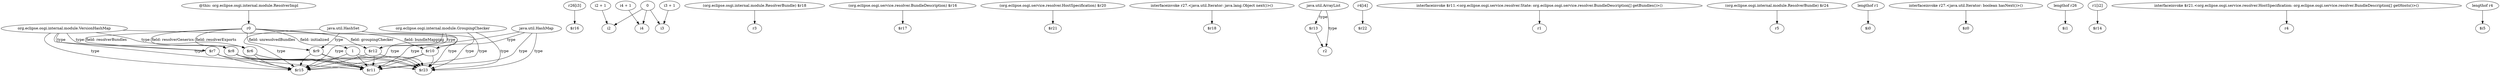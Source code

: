 digraph g {
0[label="org.eclipse.osgi.internal.module.GroupingChecker"]
1[label="$r12"]
0->1[label="type"]
2[label="r0"]
3[label="$r8"]
2->3[label="field: resolverGenerics"]
4[label="java.util.HashSet"]
5[label="$r9"]
4->5[label="type"]
6[label="$r11"]
5->6[label=""]
7[label="r26[i3]"]
8[label="$r16"]
7->8[label=""]
9[label="$r10"]
10[label="$r15"]
9->10[label=""]
11[label="i2 + 1"]
12[label="i2"]
11->12[label=""]
13[label="$r6"]
13->6[label=""]
14[label="org.eclipse.osgi.internal.module.VersionHashMap"]
15[label="$r7"]
14->15[label="type"]
16[label="(org.eclipse.osgi.internal.module.ResolverBundle) $r18"]
17[label="r3"]
16->17[label=""]
18[label="(org.eclipse.osgi.service.resolver.BundleDescription) $r16"]
19[label="$r17"]
18->19[label=""]
20[label="$r23"]
4->20[label="type"]
15->10[label=""]
21[label="1"]
21->10[label=""]
22[label="(org.eclipse.osgi.service.resolver.HostSpecification) $r20"]
23[label="$r21"]
22->23[label=""]
24[label="i4 + 1"]
25[label="i4"]
24->25[label=""]
26[label="interfaceinvoke r27.<java.util.Iterator: java.lang.Object next()>()"]
27[label="$r18"]
26->27[label=""]
28[label="i3 + 1"]
29[label="i3"]
28->29[label=""]
3->20[label=""]
21->20[label=""]
2->15[label="field: resolverBundles"]
0->20[label="type"]
30[label="java.util.ArrayList"]
31[label="$r13"]
30->31[label="type"]
9->20[label=""]
32[label="java.util.HashMap"]
32->9[label="type"]
33[label="r4[i4]"]
34[label="$r22"]
33->34[label=""]
35[label="0"]
35->29[label=""]
36[label="r2"]
31->36[label=""]
0->10[label="type"]
14->13[label="type"]
35->25[label=""]
32->20[label="type"]
14->3[label="type"]
37[label="interfaceinvoke $r11.<org.eclipse.osgi.service.resolver.State: org.eclipse.osgi.service.resolver.BundleDescription[] getBundles()>()"]
38[label="r1"]
37->38[label=""]
1->6[label=""]
2->1[label="field: groupingChecker"]
5->10[label=""]
39[label="(org.eclipse.osgi.internal.module.ResolverBundle) $r24"]
40[label="r5"]
39->40[label=""]
15->6[label=""]
32->10[label="type"]
30->36[label="type"]
35->12[label=""]
4->10[label="type"]
5->20[label=""]
41[label="lengthof r1"]
42[label="$i0"]
41->42[label=""]
2->5[label="field: unresolvedBundles"]
14->6[label="type"]
3->10[label=""]
43[label="interfaceinvoke r27.<java.util.Iterator: boolean hasNext()>()"]
44[label="$z0"]
43->44[label=""]
2->13[label="field: resolverExports"]
3->6[label=""]
13->20[label=""]
4->6[label="type"]
2->9[label="field: bundleMapping"]
13->10[label=""]
9->6[label=""]
15->20[label=""]
32->6[label="type"]
14->10[label="type"]
2->21[label="field: initialized"]
0->6[label="type"]
45[label="@this: org.eclipse.osgi.internal.module.ResolverImpl"]
45->2[label=""]
46[label="lengthof r26"]
47[label="$i1"]
46->47[label=""]
48[label="r1[i2]"]
49[label="$r14"]
48->49[label=""]
21->6[label=""]
1->10[label=""]
50[label="interfaceinvoke $r21.<org.eclipse.osgi.service.resolver.HostSpecification: org.eclipse.osgi.service.resolver.BundleDescription[] getHosts()>()"]
51[label="r4"]
50->51[label=""]
52[label="lengthof r4"]
53[label="$i5"]
52->53[label=""]
1->20[label=""]
14->20[label="type"]
}